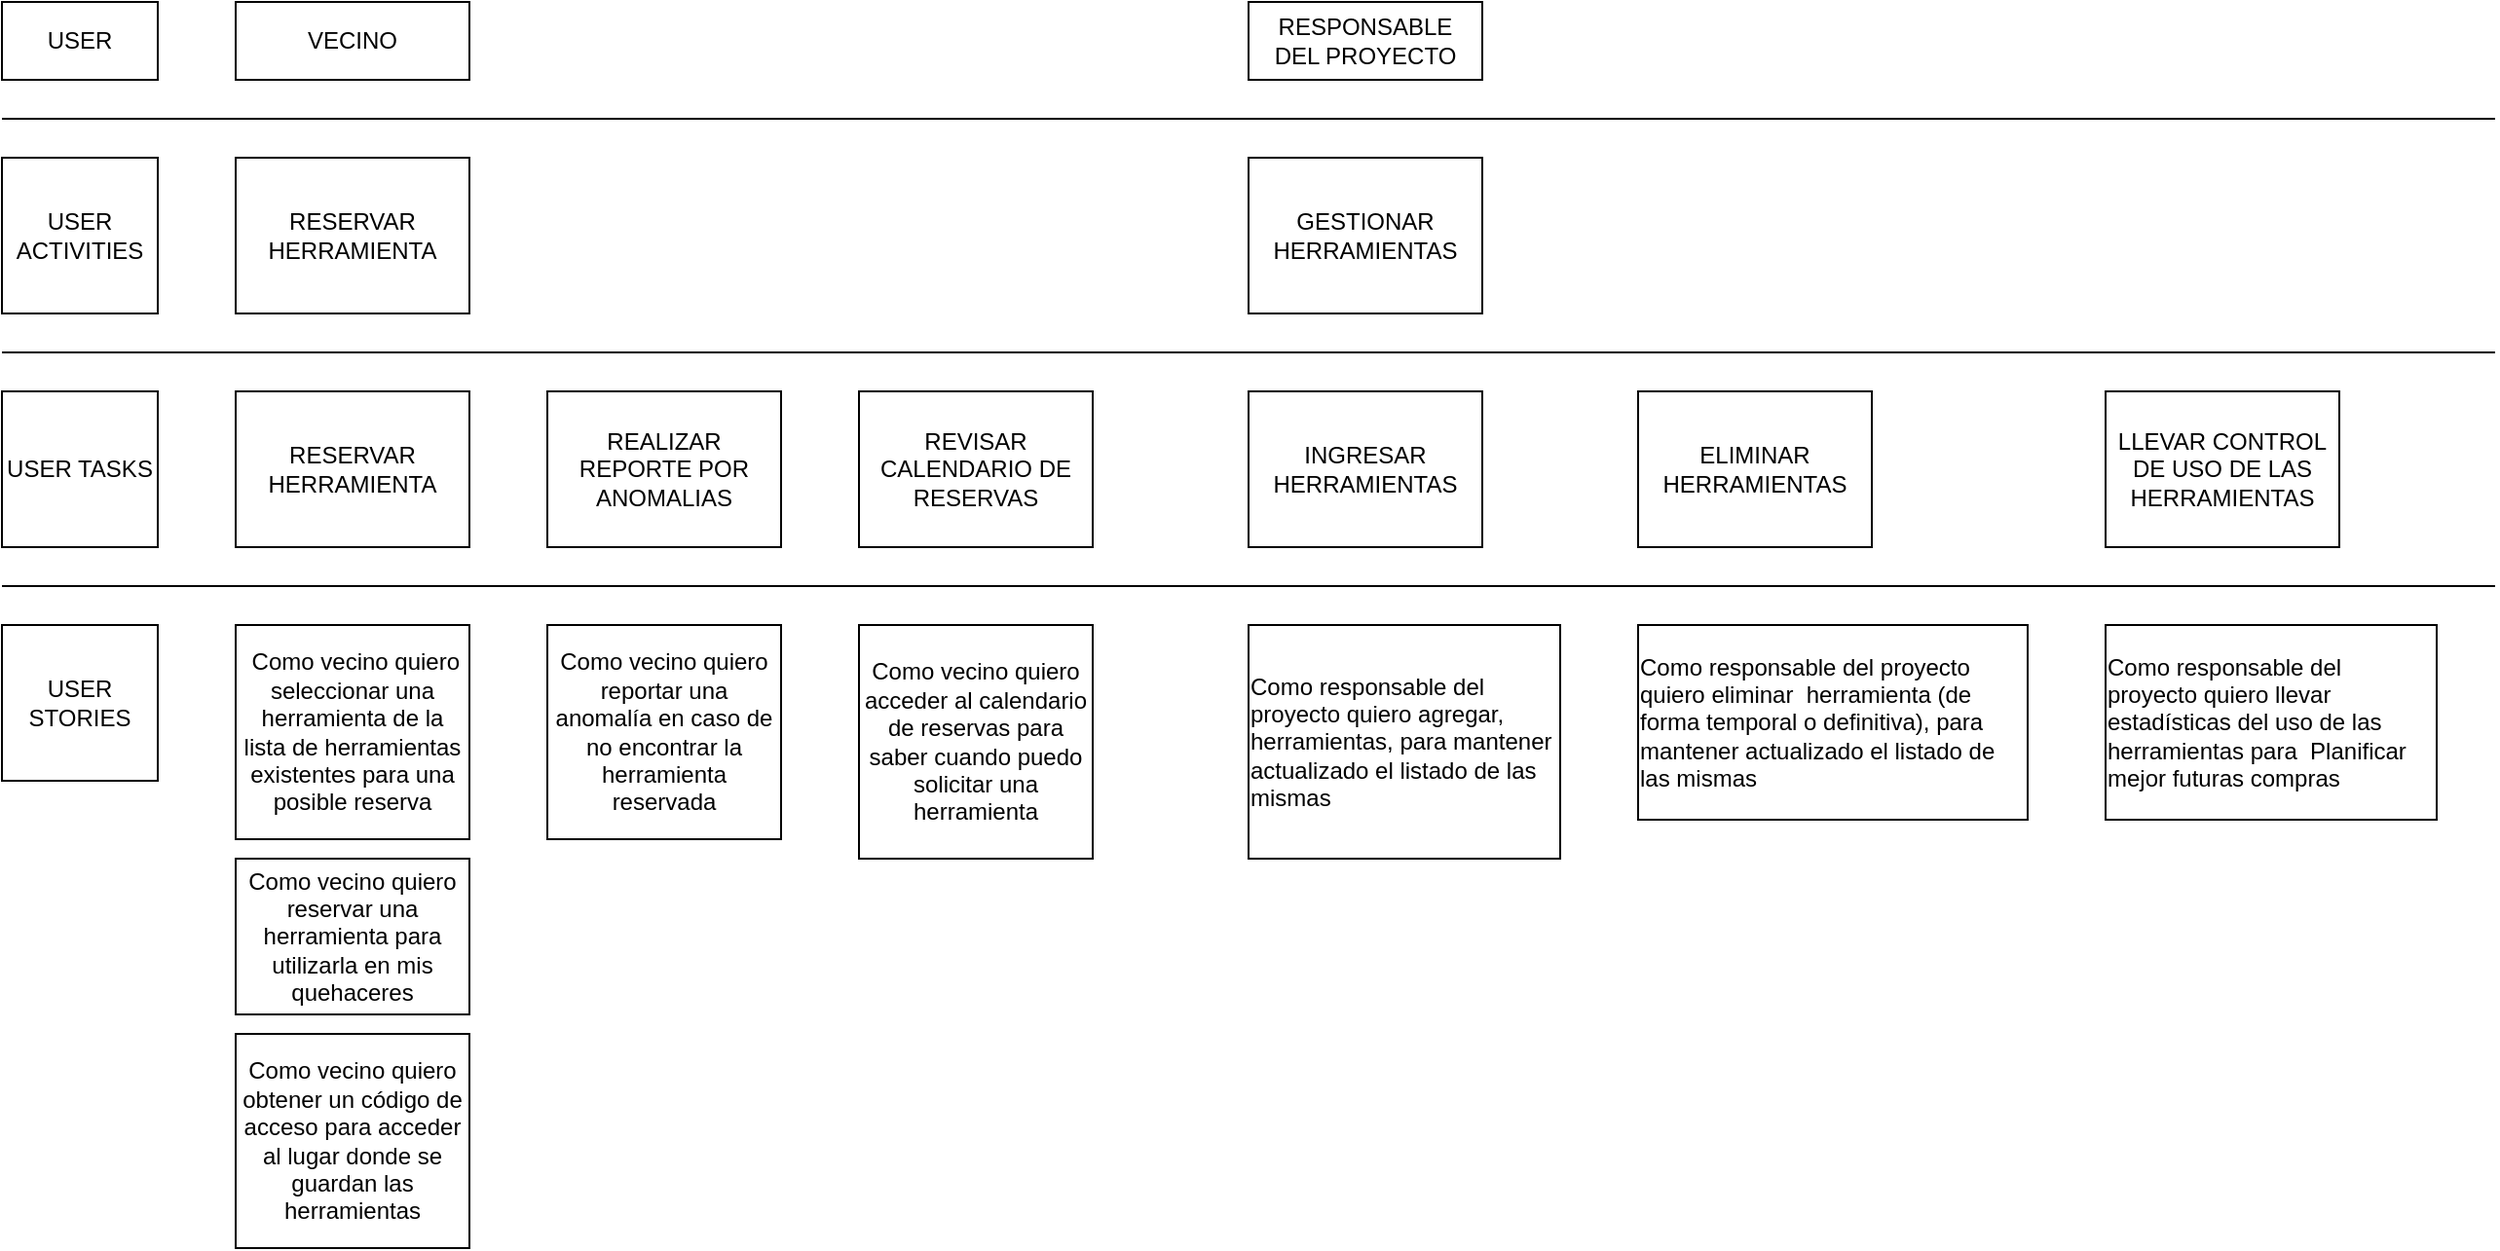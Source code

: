 <mxfile version="20.6.0" type="github"><diagram id="guH1xkoyFc6ZsDyALpq0" name="Página-1"><mxGraphModel dx="868" dy="450" grid="1" gridSize="10" guides="1" tooltips="1" connect="1" arrows="1" fold="1" page="1" pageScale="1" pageWidth="1654" pageHeight="1169" math="0" shadow="0"><root><mxCell id="0"/><mxCell id="1" parent="0"/><mxCell id="NFYQyIUX8B8ZuCJUgrpN-2" value="USER ACTIVITIES" style="text;html=1;strokeColor=default;fillColor=none;align=center;verticalAlign=middle;whiteSpace=wrap;rounded=0;" parent="1" vertex="1"><mxGeometry x="40" y="120" width="80" height="80" as="geometry"/></mxCell><mxCell id="NFYQyIUX8B8ZuCJUgrpN-3" value="USER TASKS" style="text;html=1;strokeColor=default;fillColor=none;align=center;verticalAlign=middle;whiteSpace=wrap;rounded=0;" parent="1" vertex="1"><mxGeometry x="40" y="240" width="80" height="80" as="geometry"/></mxCell><mxCell id="NFYQyIUX8B8ZuCJUgrpN-4" value="USER STORIES" style="text;html=1;strokeColor=default;fillColor=none;align=center;verticalAlign=middle;whiteSpace=wrap;rounded=0;" parent="1" vertex="1"><mxGeometry x="40" y="360" width="80" height="80" as="geometry"/></mxCell><mxCell id="NFYQyIUX8B8ZuCJUgrpN-5" value="USER" style="text;html=1;strokeColor=default;fillColor=none;align=center;verticalAlign=middle;whiteSpace=wrap;rounded=0;" parent="1" vertex="1"><mxGeometry x="40" y="40" width="80" height="40" as="geometry"/></mxCell><mxCell id="NFYQyIUX8B8ZuCJUgrpN-6" value="VECINO" style="rounded=0;whiteSpace=wrap;html=1;" parent="1" vertex="1"><mxGeometry x="160" y="40" width="120" height="40" as="geometry"/></mxCell><mxCell id="NFYQyIUX8B8ZuCJUgrpN-7" value="RESERVAR HERRAMIENTA" style="rounded=0;whiteSpace=wrap;html=1;" parent="1" vertex="1"><mxGeometry x="160" y="120" width="120" height="80" as="geometry"/></mxCell><mxCell id="NFYQyIUX8B8ZuCJUgrpN-8" value="RESPONSABLE &lt;br&gt;DEL PROYECTO" style="rounded=0;whiteSpace=wrap;html=1;" parent="1" vertex="1"><mxGeometry x="680" y="40" width="120" height="40" as="geometry"/></mxCell><mxCell id="NFYQyIUX8B8ZuCJUgrpN-9" value="GESTIONAR HERRAMIENTAS" style="rounded=0;whiteSpace=wrap;html=1;" parent="1" vertex="1"><mxGeometry x="680" y="120" width="120" height="80" as="geometry"/></mxCell><mxCell id="NFYQyIUX8B8ZuCJUgrpN-10" value="&amp;nbsp;Como vecino quiero seleccionar una herramienta de la lista de herramientas existentes para una posible reserva" style="rounded=0;whiteSpace=wrap;html=1;" parent="1" vertex="1"><mxGeometry x="160" y="360" width="120" height="110" as="geometry"/></mxCell><mxCell id="NFYQyIUX8B8ZuCJUgrpN-11" value="Como vecino quiero obtener un código de acceso para acceder al lugar donde se guardan las herramientas" style="rounded=0;whiteSpace=wrap;html=1;" parent="1" vertex="1"><mxGeometry x="160" y="570" width="120" height="110" as="geometry"/></mxCell><mxCell id="NFYQyIUX8B8ZuCJUgrpN-12" value="Como vecino quiero reservar una herramienta para utilizarla en mis quehaceres" style="rounded=0;whiteSpace=wrap;html=1;" parent="1" vertex="1"><mxGeometry x="160" y="480" width="120" height="80" as="geometry"/></mxCell><mxCell id="NFYQyIUX8B8ZuCJUgrpN-13" value="&lt;span style=&quot;text-align: left;&quot;&gt;Como vecino quiero reportar una anomalía en caso de no encontrar la herramienta reservada&lt;/span&gt;" style="rounded=0;whiteSpace=wrap;html=1;" parent="1" vertex="1"><mxGeometry x="320" y="360" width="120" height="110" as="geometry"/></mxCell><mxCell id="NFYQyIUX8B8ZuCJUgrpN-24" value="&lt;div style=&quot;text-align: left;&quot;&gt;&lt;span style=&quot;background-color: initial;&quot;&gt;Como responsable del proyecto quiero agregar, herramientas, para mantener actualizado el listado de las mismas&lt;/span&gt;&lt;/div&gt;" style="rounded=0;whiteSpace=wrap;html=1;" parent="1" vertex="1"><mxGeometry x="680" y="360" width="160" height="120" as="geometry"/></mxCell><mxCell id="NFYQyIUX8B8ZuCJUgrpN-25" value="&lt;div style=&quot;text-align: left;&quot;&gt;Como responsable del proyecto quiero&amp;nbsp;&lt;span style=&quot;background-color: initial;&quot;&gt;eliminar&amp;nbsp; herramienta (de forma temporal o definitiva), para mantener&amp;nbsp;&lt;/span&gt;&lt;span style=&quot;background-color: initial;&quot;&gt;actualizado el listado de las mismas&lt;/span&gt;&lt;/div&gt;" style="rounded=0;whiteSpace=wrap;html=1;" parent="1" vertex="1"><mxGeometry x="880" y="360" width="200" height="100" as="geometry"/></mxCell><mxCell id="NFYQyIUX8B8ZuCJUgrpN-26" value="&lt;div style=&quot;text-align: left;&quot;&gt;&lt;span style=&quot;background-color: initial;&quot;&gt;Como responsable del proyecto quiero llevar estadísticas del uso de las herramientas para&amp;nbsp; Planificar mejor futuras compras&lt;/span&gt;&lt;/div&gt;" style="rounded=0;whiteSpace=wrap;html=1;" parent="1" vertex="1"><mxGeometry x="1120" y="360" width="170" height="100" as="geometry"/></mxCell><mxCell id="NFYQyIUX8B8ZuCJUgrpN-27" value="INGRESAR HERRAMIENTAS" style="rounded=0;whiteSpace=wrap;html=1;" parent="1" vertex="1"><mxGeometry x="680" y="240" width="120" height="80" as="geometry"/></mxCell><mxCell id="NFYQyIUX8B8ZuCJUgrpN-28" value="ELIMINAR HERRAMIENTAS" style="rounded=0;whiteSpace=wrap;html=1;" parent="1" vertex="1"><mxGeometry x="880" y="240" width="120" height="80" as="geometry"/></mxCell><mxCell id="NFYQyIUX8B8ZuCJUgrpN-30" value="LLEVAR CONTROL DE USO DE LAS HERRAMIENTAS" style="rounded=0;whiteSpace=wrap;html=1;" parent="1" vertex="1"><mxGeometry x="1120" y="240" width="120" height="80" as="geometry"/></mxCell><mxCell id="NFYQyIUX8B8ZuCJUgrpN-32" value="RESERVAR HERRAMIENTA" style="rounded=0;whiteSpace=wrap;html=1;" parent="1" vertex="1"><mxGeometry x="160" y="240" width="120" height="80" as="geometry"/></mxCell><mxCell id="NFYQyIUX8B8ZuCJUgrpN-34" value="&lt;span style=&quot;text-align: left;&quot;&gt;Como vecino quiero&lt;/span&gt;&lt;br style=&quot;text-align: left;&quot;&gt;&lt;span style=&quot;text-align: left;&quot;&gt;acceder al calendario de reservas para saber cuando puedo solicitar una&lt;/span&gt;&lt;br style=&quot;text-align: left;&quot;&gt;&lt;span style=&quot;text-align: left;&quot;&gt;herramienta&lt;/span&gt;" style="rounded=0;whiteSpace=wrap;html=1;" parent="1" vertex="1"><mxGeometry x="480" y="360" width="120" height="120" as="geometry"/></mxCell><mxCell id="NFYQyIUX8B8ZuCJUgrpN-35" value="REALIZAR REPORTE POR ANOMALIAS" style="rounded=0;whiteSpace=wrap;html=1;" parent="1" vertex="1"><mxGeometry x="320" y="240" width="120" height="80" as="geometry"/></mxCell><mxCell id="NFYQyIUX8B8ZuCJUgrpN-36" value="REVISAR CALENDARIO DE RESERVAS" style="rounded=0;whiteSpace=wrap;html=1;" parent="1" vertex="1"><mxGeometry x="480" y="240" width="120" height="80" as="geometry"/></mxCell><mxCell id="NFYQyIUX8B8ZuCJUgrpN-37" value="" style="endArrow=none;html=1;rounded=0;" parent="1" edge="1"><mxGeometry width="50" height="50" relative="1" as="geometry"><mxPoint x="40" y="100" as="sourcePoint"/><mxPoint x="1320" y="100" as="targetPoint"/></mxGeometry></mxCell><mxCell id="NFYQyIUX8B8ZuCJUgrpN-38" value="" style="endArrow=none;html=1;rounded=0;" parent="1" edge="1"><mxGeometry width="50" height="50" relative="1" as="geometry"><mxPoint x="40" y="220" as="sourcePoint"/><mxPoint x="1320" y="220" as="targetPoint"/></mxGeometry></mxCell><mxCell id="NFYQyIUX8B8ZuCJUgrpN-39" value="" style="endArrow=none;html=1;rounded=0;" parent="1" edge="1"><mxGeometry width="50" height="50" relative="1" as="geometry"><mxPoint x="40" y="340" as="sourcePoint"/><mxPoint x="1320" y="340" as="targetPoint"/></mxGeometry></mxCell></root></mxGraphModel></diagram></mxfile>

